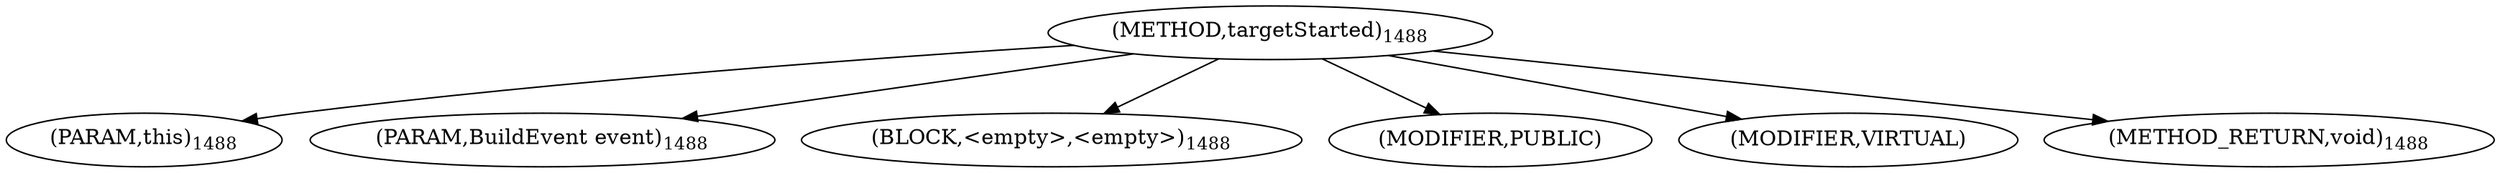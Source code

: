 digraph "targetStarted" {  
"2902" [label = <(METHOD,targetStarted)<SUB>1488</SUB>> ]
"2903" [label = <(PARAM,this)<SUB>1488</SUB>> ]
"2904" [label = <(PARAM,BuildEvent event)<SUB>1488</SUB>> ]
"2905" [label = <(BLOCK,&lt;empty&gt;,&lt;empty&gt;)<SUB>1488</SUB>> ]
"2906" [label = <(MODIFIER,PUBLIC)> ]
"2907" [label = <(MODIFIER,VIRTUAL)> ]
"2908" [label = <(METHOD_RETURN,void)<SUB>1488</SUB>> ]
  "2902" -> "2903" 
  "2902" -> "2904" 
  "2902" -> "2905" 
  "2902" -> "2906" 
  "2902" -> "2907" 
  "2902" -> "2908" 
}
